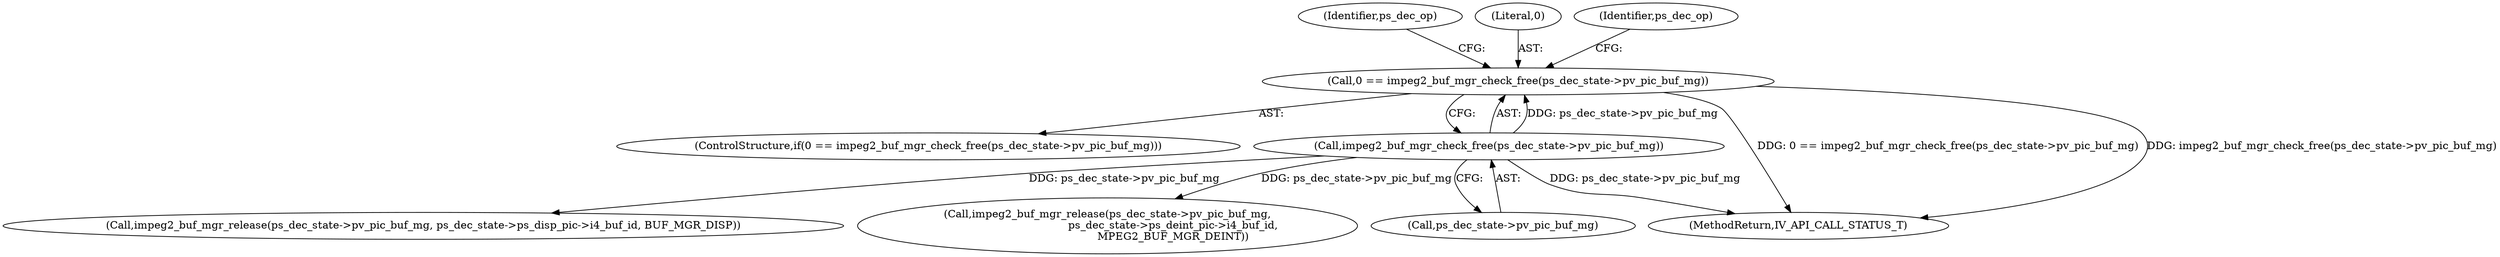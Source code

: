 digraph "0_Android_a86eb798d077b9b25c8f8c77e3c02c2f287c1ce7@API" {
"1001151" [label="(Call,0 == impeg2_buf_mgr_check_free(ps_dec_state->pv_pic_buf_mg))"];
"1001153" [label="(Call,impeg2_buf_mgr_check_free(ps_dec_state->pv_pic_buf_mg))"];
"1001151" [label="(Call,0 == impeg2_buf_mgr_check_free(ps_dec_state->pv_pic_buf_mg))"];
"1001153" [label="(Call,impeg2_buf_mgr_check_free(ps_dec_state->pv_pic_buf_mg))"];
"1001172" [label="(Identifier,ps_dec_op)"];
"1001568" [label="(Call,impeg2_buf_mgr_release(ps_dec_state->pv_pic_buf_mg, ps_dec_state->ps_disp_pic->i4_buf_id, BUF_MGR_DISP))"];
"1001588" [label="(Call,impeg2_buf_mgr_release(ps_dec_state->pv_pic_buf_mg,\n                                       ps_dec_state->ps_deint_pic->i4_buf_id,\n                                       MPEG2_BUF_MGR_DEINT))"];
"1001152" [label="(Literal,0)"];
"1001150" [label="(ControlStructure,if(0 == impeg2_buf_mgr_check_free(ps_dec_state->pv_pic_buf_mg)))"];
"1001689" [label="(MethodReturn,IV_API_CALL_STATUS_T)"];
"1001154" [label="(Call,ps_dec_state->pv_pic_buf_mg)"];
"1001161" [label="(Identifier,ps_dec_op)"];
"1001151" -> "1001150"  [label="AST: "];
"1001151" -> "1001153"  [label="CFG: "];
"1001152" -> "1001151"  [label="AST: "];
"1001153" -> "1001151"  [label="AST: "];
"1001161" -> "1001151"  [label="CFG: "];
"1001172" -> "1001151"  [label="CFG: "];
"1001151" -> "1001689"  [label="DDG: 0 == impeg2_buf_mgr_check_free(ps_dec_state->pv_pic_buf_mg)"];
"1001151" -> "1001689"  [label="DDG: impeg2_buf_mgr_check_free(ps_dec_state->pv_pic_buf_mg)"];
"1001153" -> "1001151"  [label="DDG: ps_dec_state->pv_pic_buf_mg"];
"1001153" -> "1001154"  [label="CFG: "];
"1001154" -> "1001153"  [label="AST: "];
"1001153" -> "1001689"  [label="DDG: ps_dec_state->pv_pic_buf_mg"];
"1001153" -> "1001568"  [label="DDG: ps_dec_state->pv_pic_buf_mg"];
"1001153" -> "1001588"  [label="DDG: ps_dec_state->pv_pic_buf_mg"];
}
